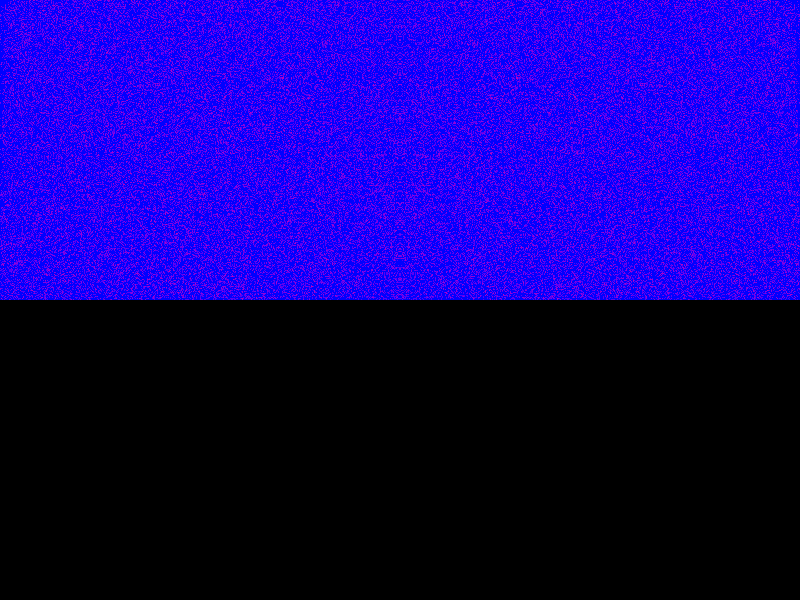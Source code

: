 #include "colors.inc"

camera {
    location <0, 0, 0>
    look_at <0, 0, 5>
    up <0, 1, 0>
    angle 50
}

cylinder {
    <0, 0, 0>,
    <0, 0.5, 0>, 0.1
    pigment {
        rgb <0.0, 0, 1.0>
    }
}

cylinder {
    <0, 0, 0>,
    <0, 0.6, 0>, 0.1
    pigment {
        rgb <0.1, 0, 0.9>
    }
}

cylinder {
    <0, 0, 0>,
    <0, 0.7, 0>, 0.1
    pigment {
        rgb <0.2, 0, 0.8>
    }
}

cylinder {
    <0, 0, 0>,
    <0, 0.8, 0>, 0.1
    pigment {
        rgb <0.3, 0, 0.7>
    }
}

cylinder {
    <0, 0, 0>,
    <0, 0.9, 0>, 0.1
    pigment {
        rgb <0.4, 0, 0.6>
    }
}

cylinder {
    <0, 0, 0>,
    <0, 1.0, 0>, 0.1
    pigment {
        rgb <0.5, 0, 0.5>
    }
}

cylinder {
    <0, 0, 0>,
    <0, 1.1, 0>, 0.1
    pigment {
        rgb <0.6, 0, 0.4>
    }
}

cylinder {
    <0, 0, 0>,
    <0, 1.2000000000000002, 0>, 0.1
    pigment {
        rgb <0.7, 0, 0.30000000000000004>
    }
}

cylinder {
    <0, 0, 0>,
    <0, 1.3, 0>, 0.1
    pigment {
        rgb <0.8, 0, 0.19999999999999996>
    }
}

cylinder {
    <0, 0, 0>,
    <0, 1.4, 0>, 0.1
    pigment {
        rgb <0.9, 0, 0.09999999999999998>
    }
}

light_source {
    <0, 5, 5>,
    rgb <0.9, 0.9, 0.9>
}

